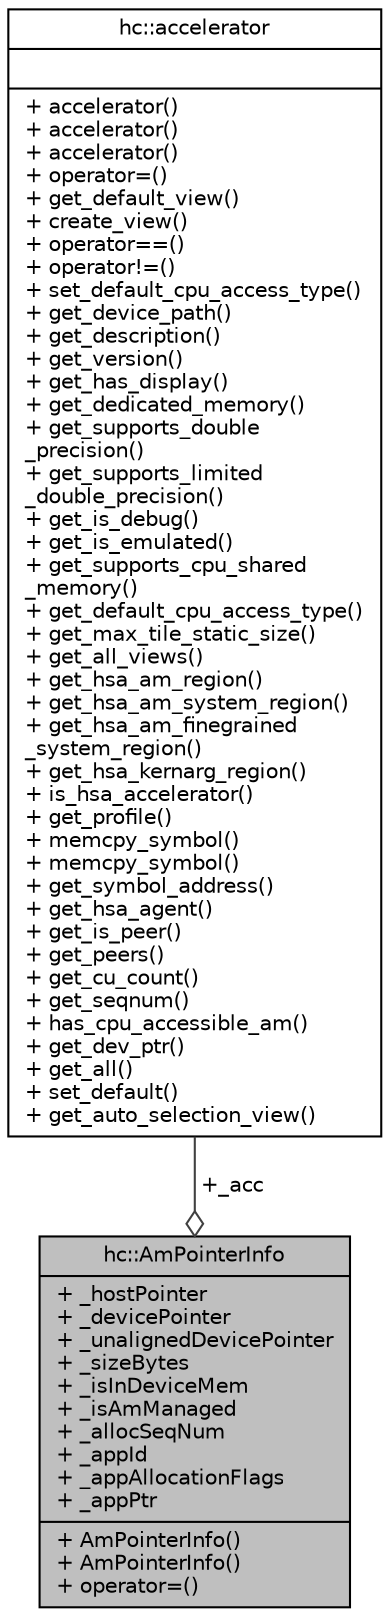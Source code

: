 digraph "hc::AmPointerInfo"
{
  edge [fontname="Helvetica",fontsize="10",labelfontname="Helvetica",labelfontsize="10"];
  node [fontname="Helvetica",fontsize="10",shape=record];
  Node1 [label="{hc::AmPointerInfo\n|+ _hostPointer\l+ _devicePointer\l+ _unalignedDevicePointer\l+ _sizeBytes\l+ _isInDeviceMem\l+ _isAmManaged\l+ _allocSeqNum\l+ _appId\l+ _appAllocationFlags\l+ _appPtr\l|+ AmPointerInfo()\l+ AmPointerInfo()\l+ operator=()\l}",height=0.2,width=0.4,color="black", fillcolor="grey75", style="filled", fontcolor="black"];
  Node2 -> Node1 [color="grey25",fontsize="10",style="solid",label=" +_acc" ,arrowhead="odiamond",fontname="Helvetica"];
  Node2 [label="{hc::accelerator\n||+ accelerator()\l+ accelerator()\l+ accelerator()\l+ operator=()\l+ get_default_view()\l+ create_view()\l+ operator==()\l+ operator!=()\l+ set_default_cpu_access_type()\l+ get_device_path()\l+ get_description()\l+ get_version()\l+ get_has_display()\l+ get_dedicated_memory()\l+ get_supports_double\l_precision()\l+ get_supports_limited\l_double_precision()\l+ get_is_debug()\l+ get_is_emulated()\l+ get_supports_cpu_shared\l_memory()\l+ get_default_cpu_access_type()\l+ get_max_tile_static_size()\l+ get_all_views()\l+ get_hsa_am_region()\l+ get_hsa_am_system_region()\l+ get_hsa_am_finegrained\l_system_region()\l+ get_hsa_kernarg_region()\l+ is_hsa_accelerator()\l+ get_profile()\l+ memcpy_symbol()\l+ memcpy_symbol()\l+ get_symbol_address()\l+ get_hsa_agent()\l+ get_is_peer()\l+ get_peers()\l+ get_cu_count()\l+ get_seqnum()\l+ has_cpu_accessible_am()\l+ get_dev_ptr()\l+ get_all()\l+ set_default()\l+ get_auto_selection_view()\l}",height=0.2,width=0.4,color="black", fillcolor="white", style="filled",URL="$classhc_1_1accelerator.html",tooltip="Represents a physical accelerated computing device. "];
}
